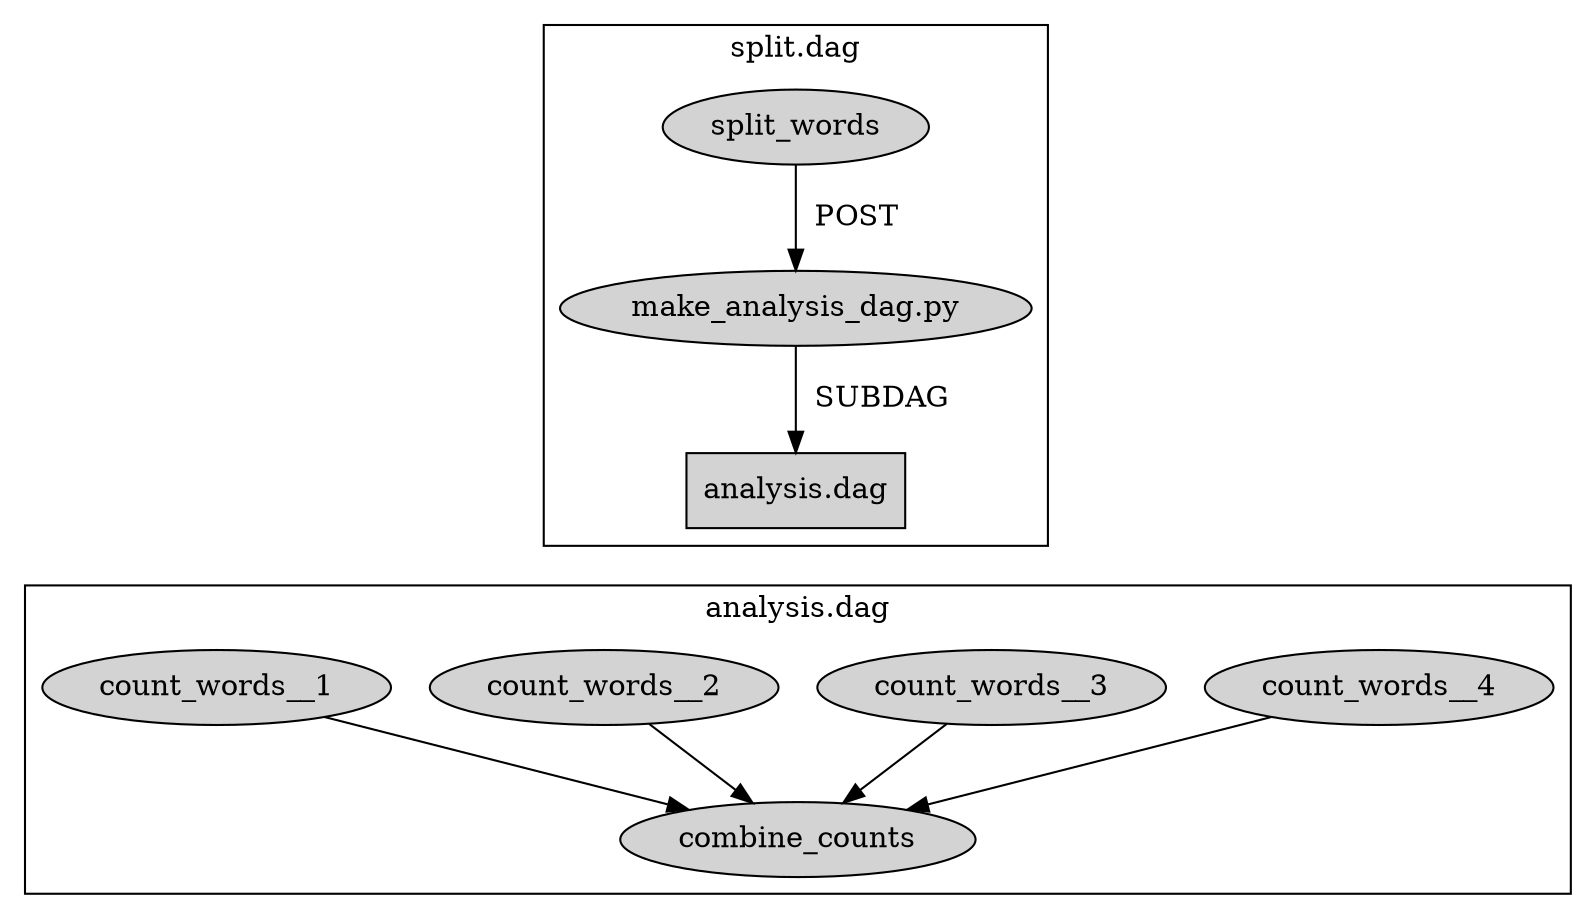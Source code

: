 digraph G {
    size = "40, 80";
    node [style = filled];

    subgraph cluster_split {
        label = "split.dag";
        split_words -> make_analysis_dag [label = "  POST"];
        make_analysis_dag [label = "make_analysis_dag.py"];
        make_analysis_dag -> analysis_dag [label = "  SUBDAG"];
        analysis_dag [shape = record, label = "analysis.dag"];
    }

    subgraph cluster_analysis {
        label = "analysis.dag";
        {count_words__1; count_words__2; count_words__3; count_words__4} -> combine_counts;
    }

    analysis_dag -> {count_words__1; count_words__2; count_words__3; count_words__4} [style=invis];
}

